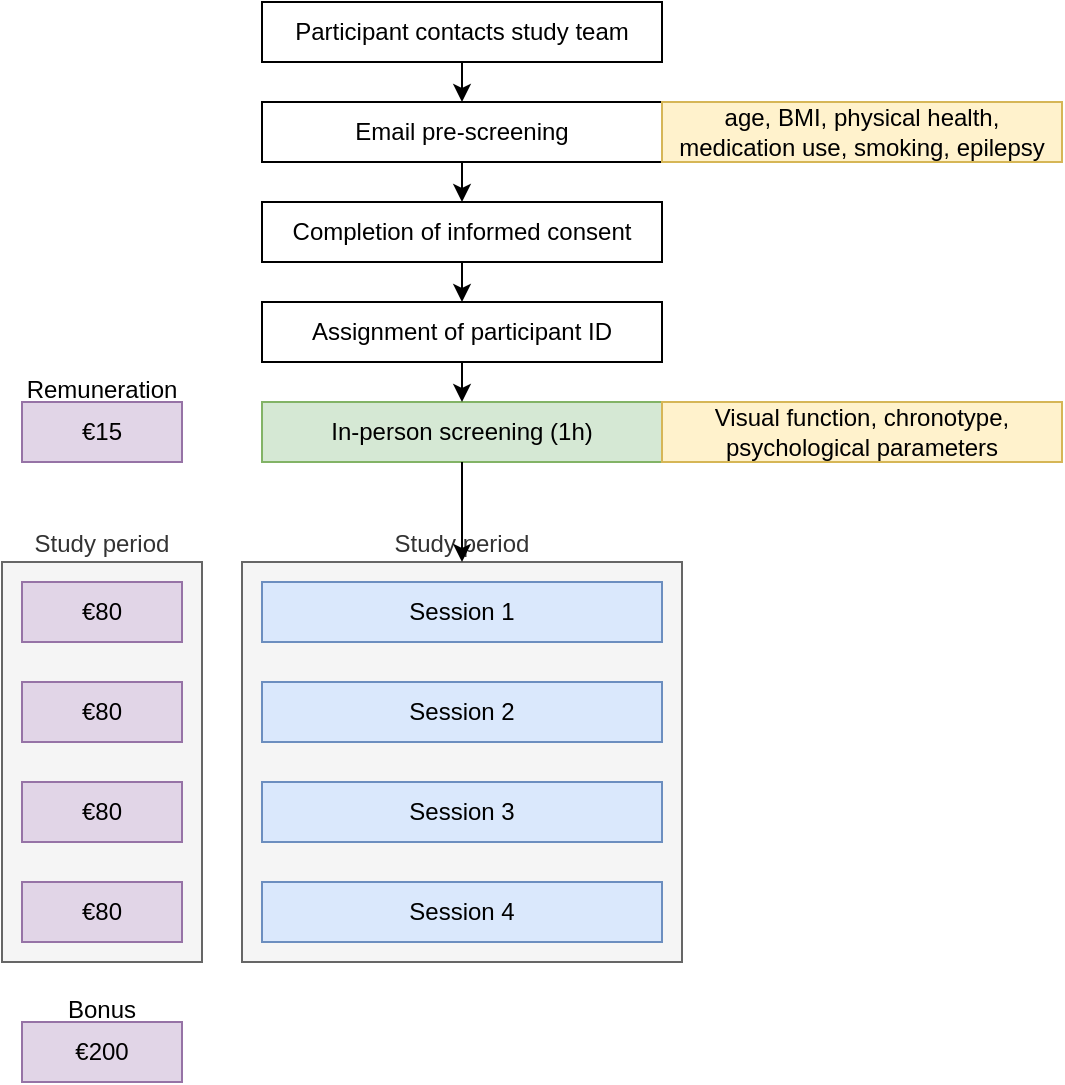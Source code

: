 <mxfile version="20.0.4" type="github"><diagram id="_Zy6F1NeNgvhXKTw6616" name="Page-1"><mxGraphModel dx="1119" dy="1040" grid="1" gridSize="10" guides="1" tooltips="1" connect="1" arrows="1" fold="1" page="1" pageScale="1" pageWidth="850" pageHeight="1100" math="0" shadow="0"><root><mxCell id="0"/><mxCell id="1" parent="0"/><mxCell id="0NWHrZtNG80my0IA1FJm-30" value="&lt;div&gt;Study period&lt;/div&gt;" style="rounded=0;whiteSpace=wrap;html=1;labelPosition=center;verticalLabelPosition=top;align=center;verticalAlign=bottom;fillColor=#f5f5f5;fontColor=#333333;strokeColor=#666666;" parent="1" vertex="1"><mxGeometry x="80" y="360" width="100" height="200" as="geometry"/></mxCell><mxCell id="0NWHrZtNG80my0IA1FJm-1" value="&lt;div&gt;Participant contacts study team&lt;/div&gt;" style="rounded=0;whiteSpace=wrap;html=1;" parent="1" vertex="1"><mxGeometry x="210" y="80" width="200" height="30" as="geometry"/></mxCell><mxCell id="0NWHrZtNG80my0IA1FJm-2" value="&lt;div&gt;Completion of informed consent&lt;br&gt;&lt;/div&gt;" style="rounded=0;whiteSpace=wrap;html=1;" parent="1" vertex="1"><mxGeometry x="210" y="180" width="200" height="30" as="geometry"/></mxCell><mxCell id="0NWHrZtNG80my0IA1FJm-3" value="&lt;div&gt;Assignment of participant ID&lt;br&gt;&lt;/div&gt;" style="rounded=0;whiteSpace=wrap;html=1;" parent="1" vertex="1"><mxGeometry x="210" y="230" width="200" height="30" as="geometry"/></mxCell><mxCell id="0NWHrZtNG80my0IA1FJm-4" value="&lt;div&gt;In-person screening (1h)&lt;br&gt;&lt;/div&gt;" style="rounded=0;whiteSpace=wrap;html=1;fillColor=#d5e8d4;strokeColor=#82b366;" parent="1" vertex="1"><mxGeometry x="210" y="280" width="200" height="30" as="geometry"/></mxCell><mxCell id="0NWHrZtNG80my0IA1FJm-6" value="&lt;div&gt;Email pre-screening&lt;br&gt;&lt;/div&gt;" style="rounded=0;whiteSpace=wrap;html=1;" parent="1" vertex="1"><mxGeometry x="210" y="130" width="200" height="30" as="geometry"/></mxCell><mxCell id="0NWHrZtNG80my0IA1FJm-7" value="age, BMI, physical health, medication use, smoking, epilepsy" style="rounded=0;whiteSpace=wrap;html=1;fillColor=#fff2cc;strokeColor=#d6b656;" parent="1" vertex="1"><mxGeometry x="410" y="130" width="200" height="30" as="geometry"/></mxCell><mxCell id="0NWHrZtNG80my0IA1FJm-9" value="Visual function, chronotype, psychological parameters" style="rounded=0;whiteSpace=wrap;html=1;fillColor=#fff2cc;strokeColor=#d6b656;" parent="1" vertex="1"><mxGeometry x="410" y="280" width="200" height="30" as="geometry"/></mxCell><mxCell id="0NWHrZtNG80my0IA1FJm-11" value="&lt;div&gt;Study period&lt;/div&gt;" style="rounded=0;whiteSpace=wrap;html=1;labelPosition=center;verticalLabelPosition=top;align=center;verticalAlign=bottom;fillColor=#f5f5f5;fontColor=#333333;strokeColor=#666666;" parent="1" vertex="1"><mxGeometry x="200" y="360" width="220" height="200" as="geometry"/></mxCell><mxCell id="0NWHrZtNG80my0IA1FJm-12" value="" style="endArrow=classic;html=1;rounded=0;exitX=0.5;exitY=1;exitDx=0;exitDy=0;" parent="1" source="0NWHrZtNG80my0IA1FJm-1" target="0NWHrZtNG80my0IA1FJm-6" edge="1"><mxGeometry width="50" height="50" relative="1" as="geometry"><mxPoint x="580" y="430" as="sourcePoint"/><mxPoint x="630" y="380" as="targetPoint"/></mxGeometry></mxCell><mxCell id="0NWHrZtNG80my0IA1FJm-14" value="" style="endArrow=classic;html=1;rounded=0;exitX=0.5;exitY=1;exitDx=0;exitDy=0;entryX=0.5;entryY=0;entryDx=0;entryDy=0;" parent="1" source="0NWHrZtNG80my0IA1FJm-6" target="0NWHrZtNG80my0IA1FJm-2" edge="1"><mxGeometry width="50" height="50" relative="1" as="geometry"><mxPoint x="580" y="430" as="sourcePoint"/><mxPoint x="630" y="380" as="targetPoint"/></mxGeometry></mxCell><mxCell id="0NWHrZtNG80my0IA1FJm-16" value="" style="endArrow=classic;html=1;rounded=0;exitX=0.5;exitY=1;exitDx=0;exitDy=0;" parent="1" source="0NWHrZtNG80my0IA1FJm-2" target="0NWHrZtNG80my0IA1FJm-3" edge="1"><mxGeometry width="50" height="50" relative="1" as="geometry"><mxPoint x="580" y="430" as="sourcePoint"/><mxPoint x="630" y="380" as="targetPoint"/></mxGeometry></mxCell><mxCell id="0NWHrZtNG80my0IA1FJm-17" value="" style="endArrow=classic;html=1;rounded=0;exitX=0.5;exitY=1;exitDx=0;exitDy=0;entryX=0.5;entryY=0;entryDx=0;entryDy=0;" parent="1" source="0NWHrZtNG80my0IA1FJm-3" target="0NWHrZtNG80my0IA1FJm-4" edge="1"><mxGeometry width="50" height="50" relative="1" as="geometry"><mxPoint x="580" y="430" as="sourcePoint"/><mxPoint x="630" y="380" as="targetPoint"/></mxGeometry></mxCell><mxCell id="0NWHrZtNG80my0IA1FJm-18" value="Session 1" style="rounded=0;whiteSpace=wrap;html=1;fillColor=#dae8fc;strokeColor=#6c8ebf;" parent="1" vertex="1"><mxGeometry x="210" y="370" width="200" height="30" as="geometry"/></mxCell><mxCell id="0NWHrZtNG80my0IA1FJm-19" value="Session 2" style="rounded=0;whiteSpace=wrap;html=1;fillColor=#dae8fc;strokeColor=#6c8ebf;" parent="1" vertex="1"><mxGeometry x="210" y="420" width="200" height="30" as="geometry"/></mxCell><mxCell id="0NWHrZtNG80my0IA1FJm-20" value="Session 3" style="rounded=0;whiteSpace=wrap;html=1;fillColor=#dae8fc;strokeColor=#6c8ebf;" parent="1" vertex="1"><mxGeometry x="210" y="470" width="200" height="30" as="geometry"/></mxCell><mxCell id="0NWHrZtNG80my0IA1FJm-21" value="Session 4" style="rounded=0;whiteSpace=wrap;html=1;fillColor=#dae8fc;strokeColor=#6c8ebf;" parent="1" vertex="1"><mxGeometry x="210" y="520" width="200" height="30" as="geometry"/></mxCell><mxCell id="0NWHrZtNG80my0IA1FJm-23" value="" style="endArrow=classic;html=1;rounded=0;exitX=0.5;exitY=1;exitDx=0;exitDy=0;" parent="1" source="0NWHrZtNG80my0IA1FJm-4" target="0NWHrZtNG80my0IA1FJm-11" edge="1"><mxGeometry width="50" height="50" relative="1" as="geometry"><mxPoint x="640" y="430" as="sourcePoint"/><mxPoint x="690" y="380" as="targetPoint"/></mxGeometry></mxCell><mxCell id="0NWHrZtNG80my0IA1FJm-24" value="&lt;span&gt;€15&lt;/span&gt;" style="rounded=0;whiteSpace=wrap;html=1;fillColor=#e1d5e7;strokeColor=#9673a6;" parent="1" vertex="1"><mxGeometry x="90" y="280" width="80" height="30" as="geometry"/></mxCell><mxCell id="0NWHrZtNG80my0IA1FJm-25" value="&lt;span&gt;€80&lt;/span&gt;" style="rounded=0;whiteSpace=wrap;html=1;fillColor=#e1d5e7;strokeColor=#9673a6;" parent="1" vertex="1"><mxGeometry x="90" y="370" width="80" height="30" as="geometry"/></mxCell><mxCell id="0NWHrZtNG80my0IA1FJm-26" value="&lt;div align=&quot;center&quot;&gt;Remuneration&lt;/div&gt;" style="text;whiteSpace=wrap;html=1;align=center;" parent="1" vertex="1"><mxGeometry x="85" y="260" width="90" height="30" as="geometry"/></mxCell><mxCell id="0NWHrZtNG80my0IA1FJm-27" value="&lt;span&gt;€80&lt;/span&gt;" style="rounded=0;whiteSpace=wrap;html=1;fillColor=#e1d5e7;strokeColor=#9673a6;" parent="1" vertex="1"><mxGeometry x="90" y="420" width="80" height="30" as="geometry"/></mxCell><mxCell id="0NWHrZtNG80my0IA1FJm-28" value="&lt;span&gt;€80&lt;/span&gt;" style="rounded=0;whiteSpace=wrap;html=1;fillColor=#e1d5e7;strokeColor=#9673a6;" parent="1" vertex="1"><mxGeometry x="90" y="470" width="80" height="30" as="geometry"/></mxCell><mxCell id="0NWHrZtNG80my0IA1FJm-29" value="&lt;span&gt;€80&lt;/span&gt;" style="rounded=0;whiteSpace=wrap;html=1;fillColor=#e1d5e7;strokeColor=#9673a6;" parent="1" vertex="1"><mxGeometry x="90" y="520" width="80" height="30" as="geometry"/></mxCell><mxCell id="0NWHrZtNG80my0IA1FJm-31" value="&lt;span&gt;€200&lt;/span&gt;" style="rounded=0;whiteSpace=wrap;html=1;fillColor=#e1d5e7;strokeColor=#9673a6;" parent="1" vertex="1"><mxGeometry x="90" y="590" width="80" height="30" as="geometry"/></mxCell><mxCell id="0NWHrZtNG80my0IA1FJm-32" value="&lt;div align=&quot;center&quot;&gt;Bonus&lt;/div&gt;" style="text;whiteSpace=wrap;html=1;align=center;" parent="1" vertex="1"><mxGeometry x="85" y="570" width="90" height="30" as="geometry"/></mxCell></root></mxGraphModel></diagram></mxfile>